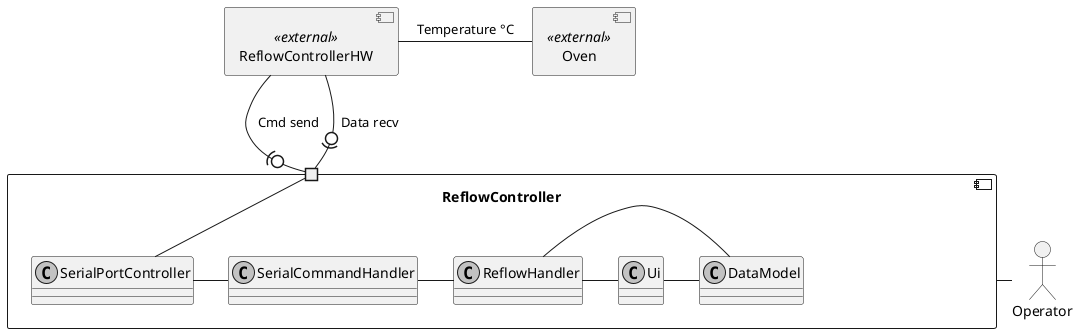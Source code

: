 @startuml
allowmixing 
skinparam monochrome true
skinparam componentStyle uml2
top to bottom direction

'left to right direction
component Oven <<external>>
component ReflowControllerHW <<external>>

ReflowControllerHW - Oven: Temperature °C

component ReflowController {
  class SerialPortController
  class SerialCommandHandler
  class ReflowHandler
  class DataModel
  
  port " " as serial

  SerialPortController - serial
  SerialPortController - SerialCommandHandler
  SerialCommandHandler - ReflowHandler
  ReflowHandler - Ui
  ReflowHandler - DataModel
  Ui - DataModel
}
actor :Operator: as op
serial -u0)- ReflowControllerHW : Cmd send
serial -(0- ReflowControllerHW: Data recv
op - ReflowController


@enduml
